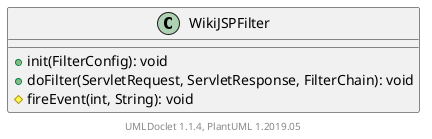 @startuml

    class WikiJSPFilter [[WikiJSPFilter.html]] {
        +init(FilterConfig): void
        +doFilter(ServletRequest, ServletResponse, FilterChain): void
        #fireEvent(int, String): void
    }


    center footer UMLDoclet 1.1.4, PlantUML 1.2019.05
@enduml
